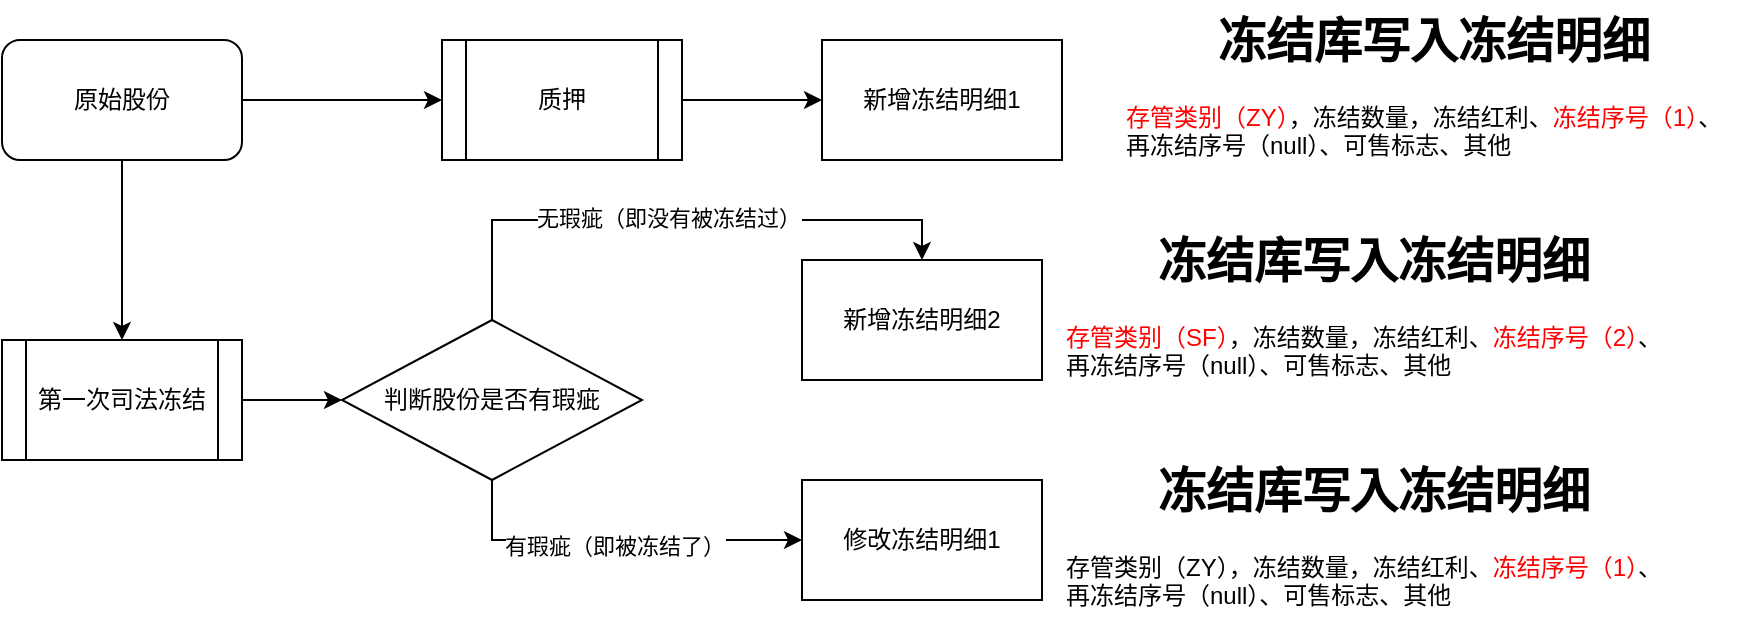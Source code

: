 <mxfile version="27.1.6">
  <diagram id="C5RBs43oDa-KdzZeNtuy" name="Page-1">
    <mxGraphModel dx="786" dy="425" grid="1" gridSize="10" guides="1" tooltips="1" connect="1" arrows="1" fold="1" page="1" pageScale="1" pageWidth="827" pageHeight="1169" math="0" shadow="0">
      <root>
        <mxCell id="WIyWlLk6GJQsqaUBKTNV-0" />
        <mxCell id="WIyWlLk6GJQsqaUBKTNV-1" parent="WIyWlLk6GJQsqaUBKTNV-0" />
        <mxCell id="jBnJo6HcLtbD6m5WuQMD-2" style="edgeStyle=orthogonalEdgeStyle;rounded=0;orthogonalLoop=1;jettySize=auto;html=1;exitX=1;exitY=0.5;exitDx=0;exitDy=0;entryX=0;entryY=0.5;entryDx=0;entryDy=0;" parent="WIyWlLk6GJQsqaUBKTNV-1" source="jBnJo6HcLtbD6m5WuQMD-0" target="jBnJo6HcLtbD6m5WuQMD-1" edge="1">
          <mxGeometry relative="1" as="geometry" />
        </mxCell>
        <mxCell id="jBnJo6HcLtbD6m5WuQMD-6" style="edgeStyle=orthogonalEdgeStyle;rounded=0;orthogonalLoop=1;jettySize=auto;html=1;exitX=0.5;exitY=1;exitDx=0;exitDy=0;entryX=0.5;entryY=0;entryDx=0;entryDy=0;" parent="WIyWlLk6GJQsqaUBKTNV-1" source="jBnJo6HcLtbD6m5WuQMD-0" target="jBnJo6HcLtbD6m5WuQMD-5" edge="1">
          <mxGeometry relative="1" as="geometry" />
        </mxCell>
        <mxCell id="jBnJo6HcLtbD6m5WuQMD-0" value="原始股份" style="rounded=1;whiteSpace=wrap;html=1;" parent="WIyWlLk6GJQsqaUBKTNV-1" vertex="1">
          <mxGeometry x="100" y="200" width="120" height="60" as="geometry" />
        </mxCell>
        <mxCell id="FSBiHV9G0nRDCk4JQ_9k-1" style="edgeStyle=orthogonalEdgeStyle;rounded=0;orthogonalLoop=1;jettySize=auto;html=1;exitX=1;exitY=0.5;exitDx=0;exitDy=0;" edge="1" parent="WIyWlLk6GJQsqaUBKTNV-1" source="jBnJo6HcLtbD6m5WuQMD-1" target="FSBiHV9G0nRDCk4JQ_9k-0">
          <mxGeometry relative="1" as="geometry" />
        </mxCell>
        <mxCell id="jBnJo6HcLtbD6m5WuQMD-1" value="质押" style="shape=process;whiteSpace=wrap;html=1;backgroundOutline=1;" parent="WIyWlLk6GJQsqaUBKTNV-1" vertex="1">
          <mxGeometry x="320" y="200" width="120" height="60" as="geometry" />
        </mxCell>
        <mxCell id="jBnJo6HcLtbD6m5WuQMD-4" value="&lt;h1 style=&quot;text-align: center; margin-top: 0px;&quot;&gt;冻结库写入冻结明细&lt;/h1&gt;&lt;p&gt;&lt;font&gt;&lt;font style=&quot;color: rgb(255, 0, 0);&quot;&gt;存管类别（ZY）&lt;/font&gt;，&lt;/font&gt;冻结数量，冻结红利、&lt;font style=&quot;color: rgb(255, 0, 0);&quot;&gt;冻结序号（1）&lt;/font&gt;、再冻结序号（null）、可售标志、其他&lt;/p&gt;" style="text;html=1;whiteSpace=wrap;overflow=hidden;rounded=0;" parent="WIyWlLk6GJQsqaUBKTNV-1" vertex="1">
          <mxGeometry x="660" y="180" width="310" height="90" as="geometry" />
        </mxCell>
        <mxCell id="jBnJo6HcLtbD6m5WuQMD-8" style="edgeStyle=orthogonalEdgeStyle;rounded=0;orthogonalLoop=1;jettySize=auto;html=1;exitX=1;exitY=0.5;exitDx=0;exitDy=0;entryX=0;entryY=0.5;entryDx=0;entryDy=0;" parent="WIyWlLk6GJQsqaUBKTNV-1" source="jBnJo6HcLtbD6m5WuQMD-5" target="jBnJo6HcLtbD6m5WuQMD-7" edge="1">
          <mxGeometry relative="1" as="geometry">
            <mxPoint x="260" y="380" as="targetPoint" />
          </mxGeometry>
        </mxCell>
        <mxCell id="jBnJo6HcLtbD6m5WuQMD-5" value="第一次司法冻结" style="shape=process;whiteSpace=wrap;html=1;backgroundOutline=1;" parent="WIyWlLk6GJQsqaUBKTNV-1" vertex="1">
          <mxGeometry x="100" y="350" width="120" height="60" as="geometry" />
        </mxCell>
        <mxCell id="jBnJo6HcLtbD6m5WuQMD-10" style="edgeStyle=orthogonalEdgeStyle;rounded=0;orthogonalLoop=1;jettySize=auto;html=1;exitX=0.5;exitY=0;exitDx=0;exitDy=0;entryX=0.5;entryY=0;entryDx=0;entryDy=0;" parent="WIyWlLk6GJQsqaUBKTNV-1" source="jBnJo6HcLtbD6m5WuQMD-7" target="jBnJo6HcLtbD6m5WuQMD-9" edge="1">
          <mxGeometry relative="1" as="geometry" />
        </mxCell>
        <mxCell id="jBnJo6HcLtbD6m5WuQMD-11" value="无瑕疵（即没有被冻结过）" style="edgeLabel;html=1;align=center;verticalAlign=middle;resizable=0;points=[];" parent="jBnJo6HcLtbD6m5WuQMD-10" vertex="1" connectable="0">
          <mxGeometry x="-0.032" y="1" relative="1" as="geometry">
            <mxPoint as="offset" />
          </mxGeometry>
        </mxCell>
        <mxCell id="jBnJo6HcLtbD6m5WuQMD-14" style="edgeStyle=orthogonalEdgeStyle;rounded=0;orthogonalLoop=1;jettySize=auto;html=1;exitX=0.5;exitY=1;exitDx=0;exitDy=0;entryX=0;entryY=0.5;entryDx=0;entryDy=0;" parent="WIyWlLk6GJQsqaUBKTNV-1" source="jBnJo6HcLtbD6m5WuQMD-7" target="jBnJo6HcLtbD6m5WuQMD-13" edge="1">
          <mxGeometry relative="1" as="geometry" />
        </mxCell>
        <mxCell id="jBnJo6HcLtbD6m5WuQMD-16" value="有瑕疵（即被冻结了）" style="edgeLabel;html=1;align=center;verticalAlign=middle;resizable=0;points=[];" parent="jBnJo6HcLtbD6m5WuQMD-14" vertex="1" connectable="0">
          <mxGeometry x="-0.016" y="-3" relative="1" as="geometry">
            <mxPoint as="offset" />
          </mxGeometry>
        </mxCell>
        <mxCell id="jBnJo6HcLtbD6m5WuQMD-7" value="判断股份是否有瑕疵" style="rhombus;whiteSpace=wrap;html=1;" parent="WIyWlLk6GJQsqaUBKTNV-1" vertex="1">
          <mxGeometry x="270" y="340" width="150" height="80" as="geometry" />
        </mxCell>
        <mxCell id="jBnJo6HcLtbD6m5WuQMD-9" value="新增冻结明细2" style="rounded=0;whiteSpace=wrap;html=1;" parent="WIyWlLk6GJQsqaUBKTNV-1" vertex="1">
          <mxGeometry x="500" y="310" width="120" height="60" as="geometry" />
        </mxCell>
        <mxCell id="jBnJo6HcLtbD6m5WuQMD-12" value="&lt;h1 style=&quot;text-align: center; margin-top: 0px;&quot;&gt;冻结库写入冻结明细&lt;/h1&gt;&lt;p&gt;&lt;font style=&quot;color: rgb(255, 0, 0);&quot;&gt;存管类别（SF）&lt;/font&gt;，冻结数量，冻结红利、&lt;font style=&quot;color: rgb(255, 0, 0);&quot;&gt;冻结序号（2）&lt;/font&gt;、再冻结序号（null）、可售标志、其他&lt;/p&gt;" style="text;html=1;whiteSpace=wrap;overflow=hidden;rounded=0;" parent="WIyWlLk6GJQsqaUBKTNV-1" vertex="1">
          <mxGeometry x="630" y="290" width="310" height="90" as="geometry" />
        </mxCell>
        <mxCell id="jBnJo6HcLtbD6m5WuQMD-13" value="修改冻结明细1" style="rounded=0;whiteSpace=wrap;html=1;" parent="WIyWlLk6GJQsqaUBKTNV-1" vertex="1">
          <mxGeometry x="500" y="420" width="120" height="60" as="geometry" />
        </mxCell>
        <mxCell id="jBnJo6HcLtbD6m5WuQMD-17" value="&lt;h1 style=&quot;text-align: center; margin-top: 0px;&quot;&gt;冻结库写入冻结明细&lt;/h1&gt;&lt;p&gt;存管类别（ZY），冻结数量，冻结红利、&lt;font style=&quot;color: rgb(255, 0, 0);&quot;&gt;冻结序号（1）&lt;/font&gt;、再冻结序号（null）、可售标志、其他&lt;/p&gt;" style="text;html=1;whiteSpace=wrap;overflow=hidden;rounded=0;" parent="WIyWlLk6GJQsqaUBKTNV-1" vertex="1">
          <mxGeometry x="630" y="405" width="310" height="90" as="geometry" />
        </mxCell>
        <mxCell id="FSBiHV9G0nRDCk4JQ_9k-0" value="新增冻结明细1" style="rounded=0;whiteSpace=wrap;html=1;" vertex="1" parent="WIyWlLk6GJQsqaUBKTNV-1">
          <mxGeometry x="510" y="200" width="120" height="60" as="geometry" />
        </mxCell>
      </root>
    </mxGraphModel>
  </diagram>
</mxfile>
